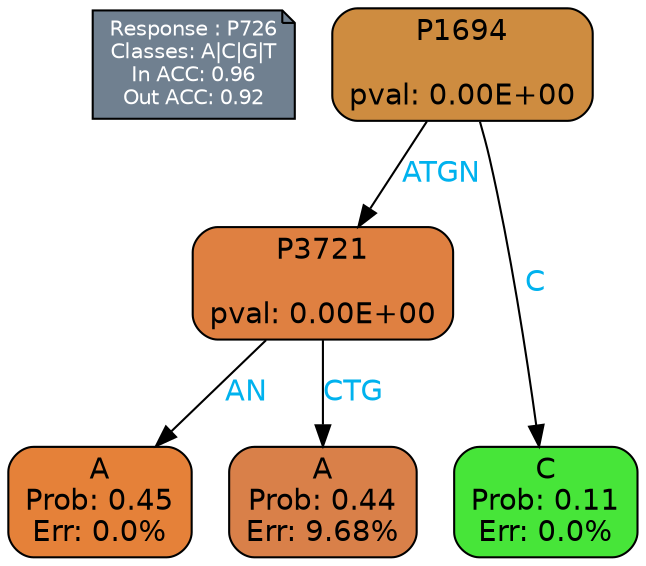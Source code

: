 digraph Tree {
node [shape=box, style="filled, rounded", color="black", fontname=helvetica] ;
graph [ranksep=equally, splines=polylines, bgcolor=transparent, dpi=600] ;
edge [fontname=helvetica] ;
LEGEND [label="Response : P726
Classes: A|C|G|T
In ACC: 0.96
Out ACC: 0.92
",shape=note,align=left,style=filled,fillcolor="slategray",fontcolor="white",fontsize=10];1 [label="P1694

pval: 0.00E+00", fillcolor="#ce8c40"] ;
2 [label="P3721

pval: 0.00E+00", fillcolor="#df8041"] ;
3 [label="A
Prob: 0.45
Err: 0.0%", fillcolor="#e58139"] ;
4 [label="A
Prob: 0.44
Err: 9.68%", fillcolor="#d98049"] ;
5 [label="C
Prob: 0.11
Err: 0.0%", fillcolor="#47e539"] ;
1 -> 2 [label="ATGN",fontcolor=deepskyblue2] ;
1 -> 5 [label="C",fontcolor=deepskyblue2] ;
2 -> 3 [label="AN",fontcolor=deepskyblue2] ;
2 -> 4 [label="CTG",fontcolor=deepskyblue2] ;
{rank = same; 3;4;5;}{rank = same; LEGEND;1;}}